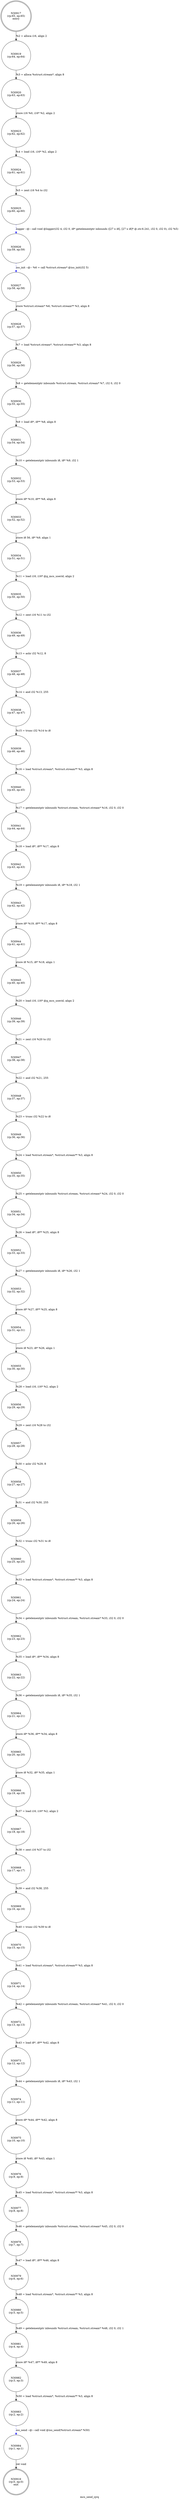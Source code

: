 digraph mcs_send_cjrq {
label="mcs_send_cjrq"
30916 [label="N30916\n(rp:0, ep:0)\nexit", shape="doublecircle"]
30917 [label="N30917\n(rp:65, ep:65)\nentry", shape="doublecircle"]
30917 -> 30919 [label="%2 = alloca i16, align 2"]
30919 [label="N30919\n(rp:64, ep:64)", shape="circle"]
30919 -> 30920 [label="%3 = alloca %struct.stream*, align 8"]
30920 [label="N30920\n(rp:63, ep:63)", shape="circle"]
30920 -> 30923 [label="store i16 %0, i16* %2, align 2"]
30923 [label="N30923\n(rp:62, ep:62)", shape="circle"]
30923 -> 30924 [label="%4 = load i16, i16* %2, align 2"]
30924 [label="N30924\n(rp:61, ep:61)", shape="circle"]
30924 -> 30925 [label="%5 = zext i16 %4 to i32"]
30925 [label="N30925\n(rp:60, ep:60)", shape="circle"]
30925 -> 30926 [label="logger --@-- call void @logger(i32 4, i32 0, i8* getelementptr inbounds ([27 x i8], [27 x i8]* @.str.6.241, i32 0, i32 0), i32 %5)", style="dashed", color="blue"]
30926 [label="N30926\n(rp:59, ep:59)", shape="circle"]
30926 -> 30927 [label="iso_init --@-- %6 = call %struct.stream* @iso_init(i32 5)", style="dashed", color="blue"]
30927 [label="N30927\n(rp:58, ep:58)", shape="circle"]
30927 -> 30928 [label="store %struct.stream* %6, %struct.stream** %3, align 8"]
30928 [label="N30928\n(rp:57, ep:57)", shape="circle"]
30928 -> 30929 [label="%7 = load %struct.stream*, %struct.stream** %3, align 8"]
30929 [label="N30929\n(rp:56, ep:56)", shape="circle"]
30929 -> 30930 [label="%8 = getelementptr inbounds %struct.stream, %struct.stream* %7, i32 0, i32 0"]
30930 [label="N30930\n(rp:55, ep:55)", shape="circle"]
30930 -> 30931 [label="%9 = load i8*, i8** %8, align 8"]
30931 [label="N30931\n(rp:54, ep:54)", shape="circle"]
30931 -> 30932 [label="%10 = getelementptr inbounds i8, i8* %9, i32 1"]
30932 [label="N30932\n(rp:53, ep:53)", shape="circle"]
30932 -> 30933 [label="store i8* %10, i8** %8, align 8"]
30933 [label="N30933\n(rp:52, ep:52)", shape="circle"]
30933 -> 30934 [label="store i8 56, i8* %9, align 1"]
30934 [label="N30934\n(rp:51, ep:51)", shape="circle"]
30934 -> 30935 [label="%11 = load i16, i16* @g_mcs_userid, align 2"]
30935 [label="N30935\n(rp:50, ep:50)", shape="circle"]
30935 -> 30936 [label="%12 = zext i16 %11 to i32"]
30936 [label="N30936\n(rp:49, ep:49)", shape="circle"]
30936 -> 30937 [label="%13 = ashr i32 %12, 8"]
30937 [label="N30937\n(rp:48, ep:48)", shape="circle"]
30937 -> 30938 [label="%14 = and i32 %13, 255"]
30938 [label="N30938\n(rp:47, ep:47)", shape="circle"]
30938 -> 30939 [label="%15 = trunc i32 %14 to i8"]
30939 [label="N30939\n(rp:46, ep:46)", shape="circle"]
30939 -> 30940 [label="%16 = load %struct.stream*, %struct.stream** %3, align 8"]
30940 [label="N30940\n(rp:45, ep:45)", shape="circle"]
30940 -> 30941 [label="%17 = getelementptr inbounds %struct.stream, %struct.stream* %16, i32 0, i32 0"]
30941 [label="N30941\n(rp:44, ep:44)", shape="circle"]
30941 -> 30942 [label="%18 = load i8*, i8** %17, align 8"]
30942 [label="N30942\n(rp:43, ep:43)", shape="circle"]
30942 -> 30943 [label="%19 = getelementptr inbounds i8, i8* %18, i32 1"]
30943 [label="N30943\n(rp:42, ep:42)", shape="circle"]
30943 -> 30944 [label="store i8* %19, i8** %17, align 8"]
30944 [label="N30944\n(rp:41, ep:41)", shape="circle"]
30944 -> 30945 [label="store i8 %15, i8* %18, align 1"]
30945 [label="N30945\n(rp:40, ep:40)", shape="circle"]
30945 -> 30946 [label="%20 = load i16, i16* @g_mcs_userid, align 2"]
30946 [label="N30946\n(rp:39, ep:39)", shape="circle"]
30946 -> 30947 [label="%21 = zext i16 %20 to i32"]
30947 [label="N30947\n(rp:38, ep:38)", shape="circle"]
30947 -> 30948 [label="%22 = and i32 %21, 255"]
30948 [label="N30948\n(rp:37, ep:37)", shape="circle"]
30948 -> 30949 [label="%23 = trunc i32 %22 to i8"]
30949 [label="N30949\n(rp:36, ep:36)", shape="circle"]
30949 -> 30950 [label="%24 = load %struct.stream*, %struct.stream** %3, align 8"]
30950 [label="N30950\n(rp:35, ep:35)", shape="circle"]
30950 -> 30951 [label="%25 = getelementptr inbounds %struct.stream, %struct.stream* %24, i32 0, i32 0"]
30951 [label="N30951\n(rp:34, ep:34)", shape="circle"]
30951 -> 30952 [label="%26 = load i8*, i8** %25, align 8"]
30952 [label="N30952\n(rp:33, ep:33)", shape="circle"]
30952 -> 30953 [label="%27 = getelementptr inbounds i8, i8* %26, i32 1"]
30953 [label="N30953\n(rp:32, ep:32)", shape="circle"]
30953 -> 30954 [label="store i8* %27, i8** %25, align 8"]
30954 [label="N30954\n(rp:31, ep:31)", shape="circle"]
30954 -> 30955 [label="store i8 %23, i8* %26, align 1"]
30955 [label="N30955\n(rp:30, ep:30)", shape="circle"]
30955 -> 30956 [label="%28 = load i16, i16* %2, align 2"]
30956 [label="N30956\n(rp:29, ep:29)", shape="circle"]
30956 -> 30957 [label="%29 = zext i16 %28 to i32"]
30957 [label="N30957\n(rp:28, ep:28)", shape="circle"]
30957 -> 30958 [label="%30 = ashr i32 %29, 8"]
30958 [label="N30958\n(rp:27, ep:27)", shape="circle"]
30958 -> 30959 [label="%31 = and i32 %30, 255"]
30959 [label="N30959\n(rp:26, ep:26)", shape="circle"]
30959 -> 30960 [label="%32 = trunc i32 %31 to i8"]
30960 [label="N30960\n(rp:25, ep:25)", shape="circle"]
30960 -> 30961 [label="%33 = load %struct.stream*, %struct.stream** %3, align 8"]
30961 [label="N30961\n(rp:24, ep:24)", shape="circle"]
30961 -> 30962 [label="%34 = getelementptr inbounds %struct.stream, %struct.stream* %33, i32 0, i32 0"]
30962 [label="N30962\n(rp:23, ep:23)", shape="circle"]
30962 -> 30963 [label="%35 = load i8*, i8** %34, align 8"]
30963 [label="N30963\n(rp:22, ep:22)", shape="circle"]
30963 -> 30964 [label="%36 = getelementptr inbounds i8, i8* %35, i32 1"]
30964 [label="N30964\n(rp:21, ep:21)", shape="circle"]
30964 -> 30965 [label="store i8* %36, i8** %34, align 8"]
30965 [label="N30965\n(rp:20, ep:20)", shape="circle"]
30965 -> 30966 [label="store i8 %32, i8* %35, align 1"]
30966 [label="N30966\n(rp:19, ep:19)", shape="circle"]
30966 -> 30967 [label="%37 = load i16, i16* %2, align 2"]
30967 [label="N30967\n(rp:18, ep:18)", shape="circle"]
30967 -> 30968 [label="%38 = zext i16 %37 to i32"]
30968 [label="N30968\n(rp:17, ep:17)", shape="circle"]
30968 -> 30969 [label="%39 = and i32 %38, 255"]
30969 [label="N30969\n(rp:16, ep:16)", shape="circle"]
30969 -> 30970 [label="%40 = trunc i32 %39 to i8"]
30970 [label="N30970\n(rp:15, ep:15)", shape="circle"]
30970 -> 30971 [label="%41 = load %struct.stream*, %struct.stream** %3, align 8"]
30971 [label="N30971\n(rp:14, ep:14)", shape="circle"]
30971 -> 30972 [label="%42 = getelementptr inbounds %struct.stream, %struct.stream* %41, i32 0, i32 0"]
30972 [label="N30972\n(rp:13, ep:13)", shape="circle"]
30972 -> 30973 [label="%43 = load i8*, i8** %42, align 8"]
30973 [label="N30973\n(rp:12, ep:12)", shape="circle"]
30973 -> 30974 [label="%44 = getelementptr inbounds i8, i8* %43, i32 1"]
30974 [label="N30974\n(rp:11, ep:11)", shape="circle"]
30974 -> 30975 [label="store i8* %44, i8** %42, align 8"]
30975 [label="N30975\n(rp:10, ep:10)", shape="circle"]
30975 -> 30976 [label="store i8 %40, i8* %43, align 1"]
30976 [label="N30976\n(rp:9, ep:9)", shape="circle"]
30976 -> 30977 [label="%45 = load %struct.stream*, %struct.stream** %3, align 8"]
30977 [label="N30977\n(rp:8, ep:8)", shape="circle"]
30977 -> 30978 [label="%46 = getelementptr inbounds %struct.stream, %struct.stream* %45, i32 0, i32 0"]
30978 [label="N30978\n(rp:7, ep:7)", shape="circle"]
30978 -> 30979 [label="%47 = load i8*, i8** %46, align 8"]
30979 [label="N30979\n(rp:6, ep:6)", shape="circle"]
30979 -> 30980 [label="%48 = load %struct.stream*, %struct.stream** %3, align 8"]
30980 [label="N30980\n(rp:5, ep:5)", shape="circle"]
30980 -> 30981 [label="%49 = getelementptr inbounds %struct.stream, %struct.stream* %48, i32 0, i32 1"]
30981 [label="N30981\n(rp:4, ep:4)", shape="circle"]
30981 -> 30982 [label="store i8* %47, i8** %49, align 8"]
30982 [label="N30982\n(rp:3, ep:3)", shape="circle"]
30982 -> 30983 [label="%50 = load %struct.stream*, %struct.stream** %3, align 8"]
30983 [label="N30983\n(rp:2, ep:2)", shape="circle"]
30983 -> 30984 [label="iso_send --@-- call void @iso_send(%struct.stream* %50)", style="dashed", color="blue"]
30984 [label="N30984\n(rp:1, ep:1)", shape="circle"]
30984 -> 30916 [label="ret void"]
}
